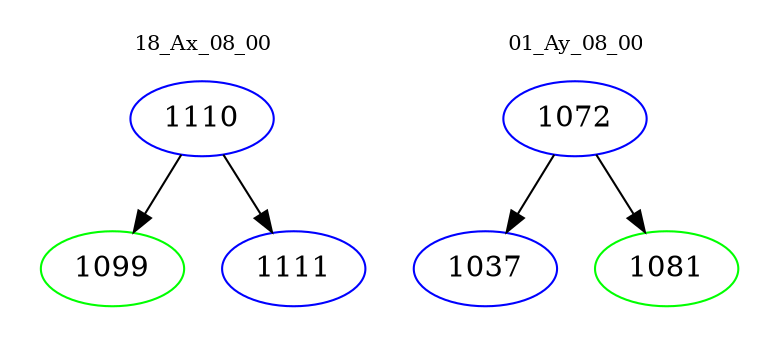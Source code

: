 digraph{
subgraph cluster_0 {
color = white
label = "18_Ax_08_00";
fontsize=10;
T0_1110 [label="1110", color="blue"]
T0_1110 -> T0_1099 [color="black"]
T0_1099 [label="1099", color="green"]
T0_1110 -> T0_1111 [color="black"]
T0_1111 [label="1111", color="blue"]
}
subgraph cluster_1 {
color = white
label = "01_Ay_08_00";
fontsize=10;
T1_1072 [label="1072", color="blue"]
T1_1072 -> T1_1037 [color="black"]
T1_1037 [label="1037", color="blue"]
T1_1072 -> T1_1081 [color="black"]
T1_1081 [label="1081", color="green"]
}
}
